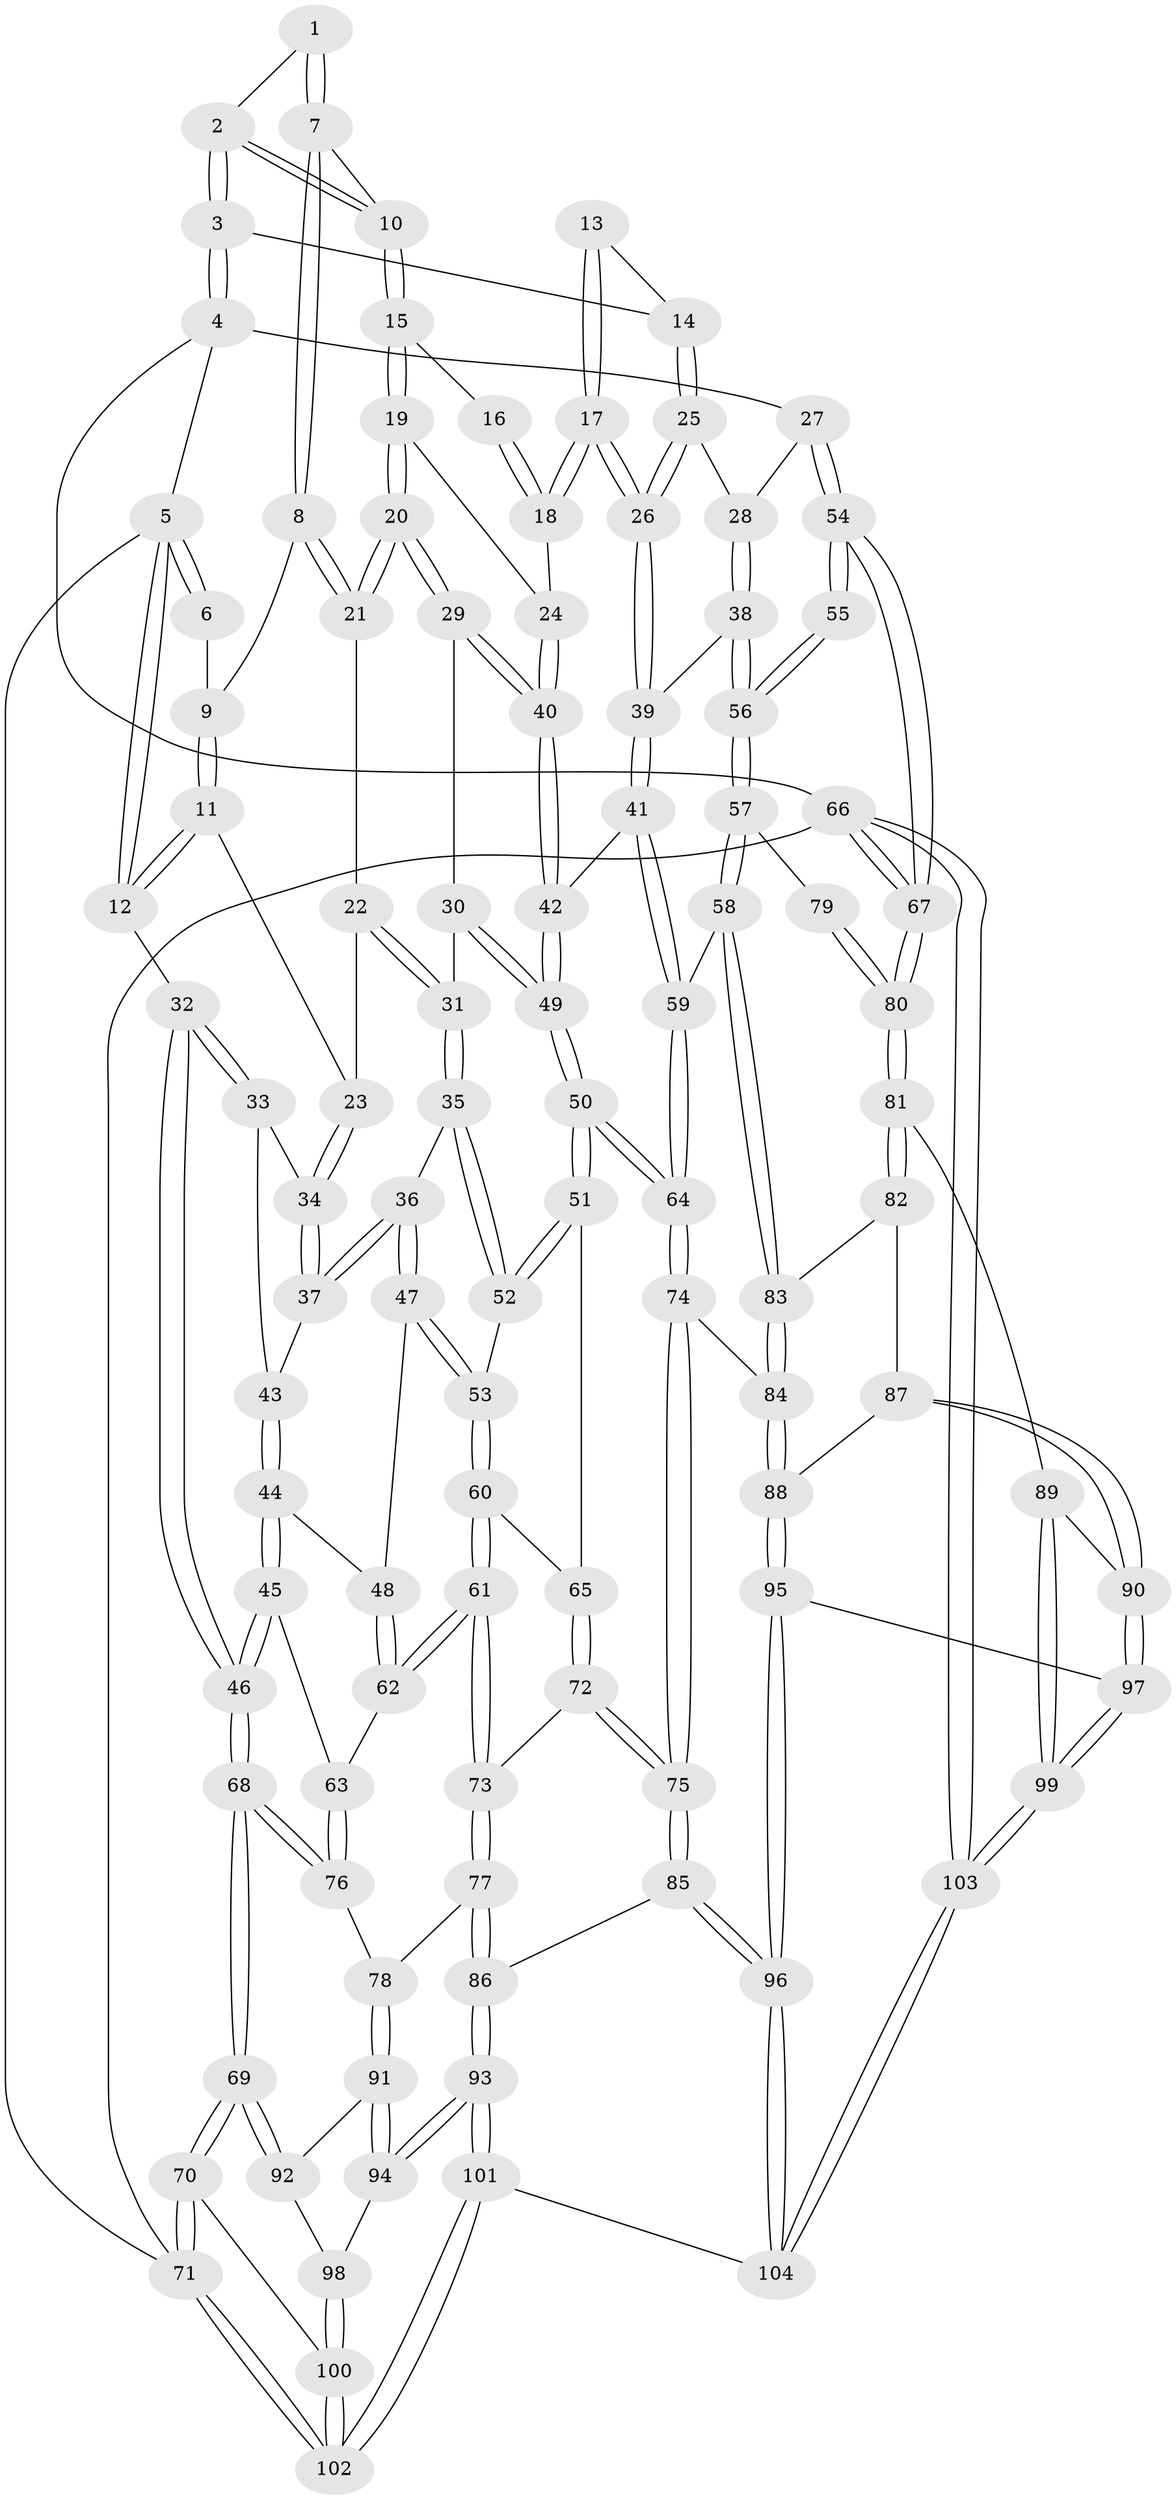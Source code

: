 // Generated by graph-tools (version 1.1) at 2025/27/03/09/25 03:27:11]
// undirected, 104 vertices, 257 edges
graph export_dot {
graph [start="1"]
  node [color=gray90,style=filled];
  1 [pos="+0.4744762457588486+0"];
  2 [pos="+0.8662956447214967+0"];
  3 [pos="+1+0"];
  4 [pos="+1+0"];
  5 [pos="+0+0"];
  6 [pos="+0.17131271483315247+0"];
  7 [pos="+0.4870267170821018+0.08610111263041083"];
  8 [pos="+0.42433368040203384+0.10963392374008539"];
  9 [pos="+0.2180185432488155+0"];
  10 [pos="+0.572487948642259+0.10338403501283988"];
  11 [pos="+0.19411618044880968+0.07459991763234802"];
  12 [pos="+0+0.1496558740716385"];
  13 [pos="+0.740466136851354+0.13899347247114685"];
  14 [pos="+0.8732179233765711+0.025958435309522347"];
  15 [pos="+0.5772776449111034+0.1146644644772436"];
  16 [pos="+0.7031064122262964+0.1532267866799363"];
  17 [pos="+0.7413521103835031+0.271426746592193"];
  18 [pos="+0.6693001607939499+0.24062699302603083"];
  19 [pos="+0.5789038742079368+0.19535788715883795"];
  20 [pos="+0.44962668836994546+0.2609081889355508"];
  21 [pos="+0.41975213269735984+0.15159269119817578"];
  22 [pos="+0.3291310167638004+0.2057753677175839"];
  23 [pos="+0.1909921696034697+0.09272874343626619"];
  24 [pos="+0.6180684724556297+0.2480458001552697"];
  25 [pos="+0.853870241714383+0.17221590852058477"];
  26 [pos="+0.8014622445671197+0.3246961487588843"];
  27 [pos="+1+0"];
  28 [pos="+0.933531317910473+0.2526563261663916"];
  29 [pos="+0.43831850058100796+0.3018918375517833"];
  30 [pos="+0.3783705025866651+0.3382962698706869"];
  31 [pos="+0.3308181229368083+0.33549966420377664"];
  32 [pos="+0+0.26308790664988846"];
  33 [pos="+0+0.24384021828353855"];
  34 [pos="+0.18726668531314108+0.10177667939675655"];
  35 [pos="+0.312060130017542+0.34051767376210396"];
  36 [pos="+0.23920971877873715+0.3242044661032449"];
  37 [pos="+0.20441904443140282+0.29558610212572456"];
  38 [pos="+0.8952632900150173+0.3876446677778101"];
  39 [pos="+0.806974379621981+0.3501092373312959"];
  40 [pos="+0.5866180929959925+0.3698455420107667"];
  41 [pos="+0.6834293840655693+0.4349717692255862"];
  42 [pos="+0.6048382961504686+0.40538264783629957"];
  43 [pos="+0.12203353664631776+0.3169071909547121"];
  44 [pos="+0.07549798542893785+0.4420853352457839"];
  45 [pos="+0.05448868147627482+0.44853937946897654"];
  46 [pos="+0+0.4634273846184255"];
  47 [pos="+0.1833925473686499+0.4404291749009902"];
  48 [pos="+0.08699984129655183+0.44608617318743155"];
  49 [pos="+0.45962888697281185+0.5316076636009597"];
  50 [pos="+0.45467627922284004+0.5472504888256969"];
  51 [pos="+0.3739573296281744+0.5371423061927093"];
  52 [pos="+0.2974827119178831+0.4495363298536501"];
  53 [pos="+0.2226497018371036+0.5110890222386648"];
  54 [pos="+1+0.4526726387180895"];
  55 [pos="+1+0.4508078985825085"];
  56 [pos="+0.9059410370221662+0.3949192321680393"];
  57 [pos="+0.8022604175719162+0.598593183277776"];
  58 [pos="+0.7832549116302253+0.6084659796205683"];
  59 [pos="+0.6982084516314995+0.513514390045788"];
  60 [pos="+0.22155681579824488+0.5206484884493433"];
  61 [pos="+0.19069827346750481+0.571355093738321"];
  62 [pos="+0.16876990898971356+0.5682903663788034"];
  63 [pos="+0.10091486901024169+0.5854642887184214"];
  64 [pos="+0.4973856571607515+0.681696471504675"];
  65 [pos="+0.33998346734649265+0.5496090640724589"];
  66 [pos="+1+1"];
  67 [pos="+1+0.8169312794180624"];
  68 [pos="+0+0.6342961197730675"];
  69 [pos="+0+0.6926534947129765"];
  70 [pos="+0+1"];
  71 [pos="+0+1"];
  72 [pos="+0.26565286851262526+0.6409059472400912"];
  73 [pos="+0.22341137215630702+0.6393573429018979"];
  74 [pos="+0.49730404318099936+0.686395291455263"];
  75 [pos="+0.4456654338373037+0.7435417309969002"];
  76 [pos="+0.03959846597073877+0.627271135751311"];
  77 [pos="+0.17141739197301176+0.7379690373893621"];
  78 [pos="+0.17068640393989665+0.738110471955029"];
  79 [pos="+0.8641245121997626+0.5964920464011242"];
  80 [pos="+1+0.8062356225882811"];
  81 [pos="+1+0.8062221912838656"];
  82 [pos="+0.776650820076915+0.6460458127201147"];
  83 [pos="+0.7765020753570969+0.6456429016107609"];
  84 [pos="+0.5638226700292354+0.7085123832174516"];
  85 [pos="+0.4120886413912529+0.8269970535921284"];
  86 [pos="+0.34016061583969515+0.8735194200216172"];
  87 [pos="+0.7642154171412501+0.7507254907891111"];
  88 [pos="+0.655019498171406+0.7985709380707261"];
  89 [pos="+0.9444253017073828+0.8277044178168459"];
  90 [pos="+0.8213664037354996+0.8392799465660034"];
  91 [pos="+0.11388595325645148+0.7844439480358987"];
  92 [pos="+0+0.7230081714352717"];
  93 [pos="+0.28144958385442287+0.9832153513730431"];
  94 [pos="+0.09803344862576065+0.899493921120385"];
  95 [pos="+0.677658491110004+0.9174482749302835"];
  96 [pos="+0.6171937582494266+0.9974553990876672"];
  97 [pos="+0.7689898478738544+0.8942084827223704"];
  98 [pos="+0.09424564804598713+0.9009214289700797"];
  99 [pos="+0.8397801600837834+0.9903847619665509"];
  100 [pos="+0.07812632657675682+0.9150028477453404"];
  101 [pos="+0.2764521614297263+1"];
  102 [pos="+0.04974662787098693+1"];
  103 [pos="+0.9522557185765068+1"];
  104 [pos="+0.6292212506634414+1"];
  1 -- 2;
  1 -- 7;
  1 -- 7;
  2 -- 3;
  2 -- 3;
  2 -- 10;
  2 -- 10;
  3 -- 4;
  3 -- 4;
  3 -- 14;
  4 -- 5;
  4 -- 27;
  4 -- 66;
  5 -- 6;
  5 -- 6;
  5 -- 12;
  5 -- 12;
  5 -- 71;
  6 -- 9;
  7 -- 8;
  7 -- 8;
  7 -- 10;
  8 -- 9;
  8 -- 21;
  8 -- 21;
  9 -- 11;
  9 -- 11;
  10 -- 15;
  10 -- 15;
  11 -- 12;
  11 -- 12;
  11 -- 23;
  12 -- 32;
  13 -- 14;
  13 -- 17;
  13 -- 17;
  14 -- 25;
  14 -- 25;
  15 -- 16;
  15 -- 19;
  15 -- 19;
  16 -- 18;
  16 -- 18;
  17 -- 18;
  17 -- 18;
  17 -- 26;
  17 -- 26;
  18 -- 24;
  19 -- 20;
  19 -- 20;
  19 -- 24;
  20 -- 21;
  20 -- 21;
  20 -- 29;
  20 -- 29;
  21 -- 22;
  22 -- 23;
  22 -- 31;
  22 -- 31;
  23 -- 34;
  23 -- 34;
  24 -- 40;
  24 -- 40;
  25 -- 26;
  25 -- 26;
  25 -- 28;
  26 -- 39;
  26 -- 39;
  27 -- 28;
  27 -- 54;
  27 -- 54;
  28 -- 38;
  28 -- 38;
  29 -- 30;
  29 -- 40;
  29 -- 40;
  30 -- 31;
  30 -- 49;
  30 -- 49;
  31 -- 35;
  31 -- 35;
  32 -- 33;
  32 -- 33;
  32 -- 46;
  32 -- 46;
  33 -- 34;
  33 -- 43;
  34 -- 37;
  34 -- 37;
  35 -- 36;
  35 -- 52;
  35 -- 52;
  36 -- 37;
  36 -- 37;
  36 -- 47;
  36 -- 47;
  37 -- 43;
  38 -- 39;
  38 -- 56;
  38 -- 56;
  39 -- 41;
  39 -- 41;
  40 -- 42;
  40 -- 42;
  41 -- 42;
  41 -- 59;
  41 -- 59;
  42 -- 49;
  42 -- 49;
  43 -- 44;
  43 -- 44;
  44 -- 45;
  44 -- 45;
  44 -- 48;
  45 -- 46;
  45 -- 46;
  45 -- 63;
  46 -- 68;
  46 -- 68;
  47 -- 48;
  47 -- 53;
  47 -- 53;
  48 -- 62;
  48 -- 62;
  49 -- 50;
  49 -- 50;
  50 -- 51;
  50 -- 51;
  50 -- 64;
  50 -- 64;
  51 -- 52;
  51 -- 52;
  51 -- 65;
  52 -- 53;
  53 -- 60;
  53 -- 60;
  54 -- 55;
  54 -- 55;
  54 -- 67;
  54 -- 67;
  55 -- 56;
  55 -- 56;
  56 -- 57;
  56 -- 57;
  57 -- 58;
  57 -- 58;
  57 -- 79;
  58 -- 59;
  58 -- 83;
  58 -- 83;
  59 -- 64;
  59 -- 64;
  60 -- 61;
  60 -- 61;
  60 -- 65;
  61 -- 62;
  61 -- 62;
  61 -- 73;
  61 -- 73;
  62 -- 63;
  63 -- 76;
  63 -- 76;
  64 -- 74;
  64 -- 74;
  65 -- 72;
  65 -- 72;
  66 -- 67;
  66 -- 67;
  66 -- 103;
  66 -- 103;
  66 -- 71;
  67 -- 80;
  67 -- 80;
  68 -- 69;
  68 -- 69;
  68 -- 76;
  68 -- 76;
  69 -- 70;
  69 -- 70;
  69 -- 92;
  69 -- 92;
  70 -- 71;
  70 -- 71;
  70 -- 100;
  71 -- 102;
  71 -- 102;
  72 -- 73;
  72 -- 75;
  72 -- 75;
  73 -- 77;
  73 -- 77;
  74 -- 75;
  74 -- 75;
  74 -- 84;
  75 -- 85;
  75 -- 85;
  76 -- 78;
  77 -- 78;
  77 -- 86;
  77 -- 86;
  78 -- 91;
  78 -- 91;
  79 -- 80;
  79 -- 80;
  80 -- 81;
  80 -- 81;
  81 -- 82;
  81 -- 82;
  81 -- 89;
  82 -- 83;
  82 -- 87;
  83 -- 84;
  83 -- 84;
  84 -- 88;
  84 -- 88;
  85 -- 86;
  85 -- 96;
  85 -- 96;
  86 -- 93;
  86 -- 93;
  87 -- 88;
  87 -- 90;
  87 -- 90;
  88 -- 95;
  88 -- 95;
  89 -- 90;
  89 -- 99;
  89 -- 99;
  90 -- 97;
  90 -- 97;
  91 -- 92;
  91 -- 94;
  91 -- 94;
  92 -- 98;
  93 -- 94;
  93 -- 94;
  93 -- 101;
  93 -- 101;
  94 -- 98;
  95 -- 96;
  95 -- 96;
  95 -- 97;
  96 -- 104;
  96 -- 104;
  97 -- 99;
  97 -- 99;
  98 -- 100;
  98 -- 100;
  99 -- 103;
  99 -- 103;
  100 -- 102;
  100 -- 102;
  101 -- 102;
  101 -- 102;
  101 -- 104;
  103 -- 104;
  103 -- 104;
}

